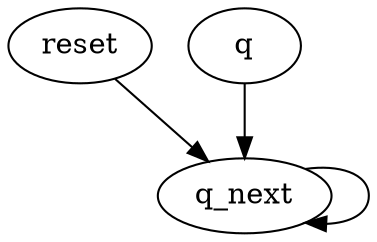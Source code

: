digraph "" {
	reset -> q_next	[weight=2.0];
	q_next -> q_next	[weight=2.0];
	q -> q_next	[weight=3.0];
}
